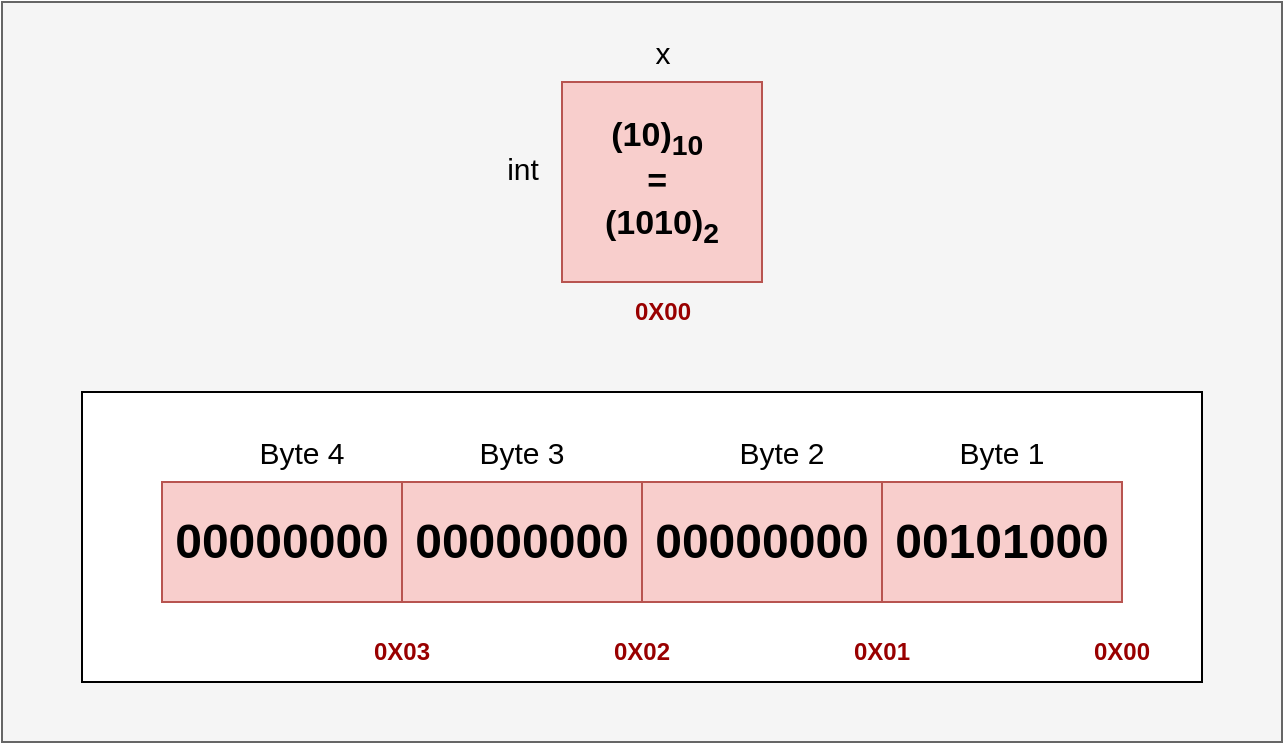 <mxfile version="24.0.5" type="device">
  <diagram name="Page-1" id="hrw902O539XTYLNtP8d-">
    <mxGraphModel dx="1434" dy="1996" grid="1" gridSize="10" guides="1" tooltips="1" connect="1" arrows="1" fold="1" page="1" pageScale="1" pageWidth="827" pageHeight="1169" math="0" shadow="0">
      <root>
        <mxCell id="0" />
        <mxCell id="1" parent="0" />
        <mxCell id="lFsfy4obLwNb20StSC2V-19" value="" style="rounded=0;whiteSpace=wrap;html=1;fillColor=#f5f5f5;fontColor=#333333;strokeColor=#666666;" vertex="1" parent="1">
          <mxGeometry x="40" y="-40" width="640" height="370" as="geometry" />
        </mxCell>
        <mxCell id="lFsfy4obLwNb20StSC2V-14" value="" style="rounded=0;whiteSpace=wrap;html=1;" vertex="1" parent="1">
          <mxGeometry x="80" y="155" width="560" height="145" as="geometry" />
        </mxCell>
        <mxCell id="lFsfy4obLwNb20StSC2V-2" value="&lt;span style=&quot;font-size: 24px;&quot;&gt;00000000&lt;/span&gt;" style="rounded=0;whiteSpace=wrap;html=1;fillColor=#f8cecc;strokeColor=#b85450;fontStyle=1" vertex="1" parent="1">
          <mxGeometry x="120" y="200" width="120" height="60" as="geometry" />
        </mxCell>
        <mxCell id="lFsfy4obLwNb20StSC2V-3" value="&lt;span style=&quot;font-size: 24px;&quot;&gt;00000000&lt;/span&gt;" style="rounded=0;whiteSpace=wrap;html=1;fillColor=#f8cecc;strokeColor=#b85450;fontStyle=1" vertex="1" parent="1">
          <mxGeometry x="240" y="200" width="120" height="60" as="geometry" />
        </mxCell>
        <mxCell id="lFsfy4obLwNb20StSC2V-4" value="&lt;span style=&quot;font-size: 24px;&quot;&gt;00000000&lt;/span&gt;" style="rounded=0;whiteSpace=wrap;html=1;fillColor=#f8cecc;strokeColor=#b85450;fontStyle=1" vertex="1" parent="1">
          <mxGeometry x="360" y="200" width="120" height="60" as="geometry" />
        </mxCell>
        <mxCell id="lFsfy4obLwNb20StSC2V-5" value="&lt;font style=&quot;font-size: 24px;&quot;&gt;00101000&lt;/font&gt;" style="rounded=0;whiteSpace=wrap;html=1;fillColor=#f8cecc;strokeColor=#b85450;fontStyle=1" vertex="1" parent="1">
          <mxGeometry x="480" y="200" width="120" height="60" as="geometry" />
        </mxCell>
        <mxCell id="lFsfy4obLwNb20StSC2V-8" value="0X00" style="text;html=1;align=center;verticalAlign=middle;whiteSpace=wrap;rounded=0;fontColor=#990000;fontStyle=1" vertex="1" parent="1">
          <mxGeometry x="570" y="270" width="60" height="30" as="geometry" />
        </mxCell>
        <mxCell id="lFsfy4obLwNb20StSC2V-10" value="&lt;font style=&quot;font-size: 15px;&quot;&gt;Byte 1&lt;/font&gt;" style="text;html=1;align=center;verticalAlign=middle;whiteSpace=wrap;rounded=0;" vertex="1" parent="1">
          <mxGeometry x="510" y="170" width="60" height="30" as="geometry" />
        </mxCell>
        <mxCell id="lFsfy4obLwNb20StSC2V-11" value="&lt;font style=&quot;font-size: 15px;&quot;&gt;Byte 2&lt;/font&gt;" style="text;html=1;align=center;verticalAlign=middle;whiteSpace=wrap;rounded=0;" vertex="1" parent="1">
          <mxGeometry x="400" y="170" width="60" height="30" as="geometry" />
        </mxCell>
        <mxCell id="lFsfy4obLwNb20StSC2V-12" value="&lt;font style=&quot;font-size: 15px;&quot;&gt;Byte 3&lt;/font&gt;" style="text;html=1;align=center;verticalAlign=middle;whiteSpace=wrap;rounded=0;" vertex="1" parent="1">
          <mxGeometry x="270" y="170" width="60" height="30" as="geometry" />
        </mxCell>
        <mxCell id="lFsfy4obLwNb20StSC2V-13" value="&lt;font style=&quot;font-size: 15px;&quot;&gt;Byte 4&lt;/font&gt;" style="text;html=1;align=center;verticalAlign=middle;whiteSpace=wrap;rounded=0;" vertex="1" parent="1">
          <mxGeometry x="160" y="170" width="60" height="30" as="geometry" />
        </mxCell>
        <mxCell id="lFsfy4obLwNb20StSC2V-15" value="&lt;font style=&quot;font-size: 17px;&quot;&gt;(10)&lt;sub&gt;10&lt;/sub&gt;&amp;nbsp;&lt;/font&gt;&lt;div&gt;&lt;font style=&quot;font-size: 17px;&quot;&gt;=&amp;nbsp;&lt;/font&gt;&lt;/div&gt;&lt;div&gt;&lt;font style=&quot;font-size: 17px;&quot;&gt;(1010)&lt;sub&gt;2&lt;/sub&gt;&lt;/font&gt;&lt;/div&gt;" style="whiteSpace=wrap;html=1;aspect=fixed;fillColor=#f8cecc;strokeColor=#b85450;fontStyle=1" vertex="1" parent="1">
          <mxGeometry x="320" width="100" height="100" as="geometry" />
        </mxCell>
        <mxCell id="lFsfy4obLwNb20StSC2V-16" value="&lt;font style=&quot;font-size: 15px;&quot;&gt;int&lt;/font&gt;" style="text;html=1;align=center;verticalAlign=middle;resizable=0;points=[];autosize=1;strokeColor=none;fillColor=none;fontSize=15;" vertex="1" parent="1">
          <mxGeometry x="280" y="28" width="40" height="30" as="geometry" />
        </mxCell>
        <mxCell id="lFsfy4obLwNb20StSC2V-17" value="0X00" style="text;html=1;align=center;verticalAlign=middle;resizable=0;points=[];autosize=1;strokeColor=none;fillColor=none;fontColor=#990000;fontStyle=1" vertex="1" parent="1">
          <mxGeometry x="345" y="100" width="50" height="30" as="geometry" />
        </mxCell>
        <mxCell id="lFsfy4obLwNb20StSC2V-18" value="x" style="text;html=1;align=center;verticalAlign=middle;resizable=0;points=[];autosize=1;strokeColor=none;fillColor=none;fontSize=15;" vertex="1" parent="1">
          <mxGeometry x="355" y="-30" width="30" height="30" as="geometry" />
        </mxCell>
        <mxCell id="lFsfy4obLwNb20StSC2V-21" value="0X01" style="text;html=1;align=center;verticalAlign=middle;whiteSpace=wrap;rounded=0;fontColor=#990000;fontStyle=1" vertex="1" parent="1">
          <mxGeometry x="450" y="270" width="60" height="30" as="geometry" />
        </mxCell>
        <mxCell id="lFsfy4obLwNb20StSC2V-22" value="0X02" style="text;html=1;align=center;verticalAlign=middle;whiteSpace=wrap;rounded=0;fontColor=#990000;fontStyle=1" vertex="1" parent="1">
          <mxGeometry x="330" y="270" width="60" height="30" as="geometry" />
        </mxCell>
        <mxCell id="lFsfy4obLwNb20StSC2V-23" value="0X03" style="text;html=1;align=center;verticalAlign=middle;whiteSpace=wrap;rounded=0;fontColor=#990000;fontStyle=1" vertex="1" parent="1">
          <mxGeometry x="210" y="270" width="60" height="30" as="geometry" />
        </mxCell>
      </root>
    </mxGraphModel>
  </diagram>
</mxfile>
